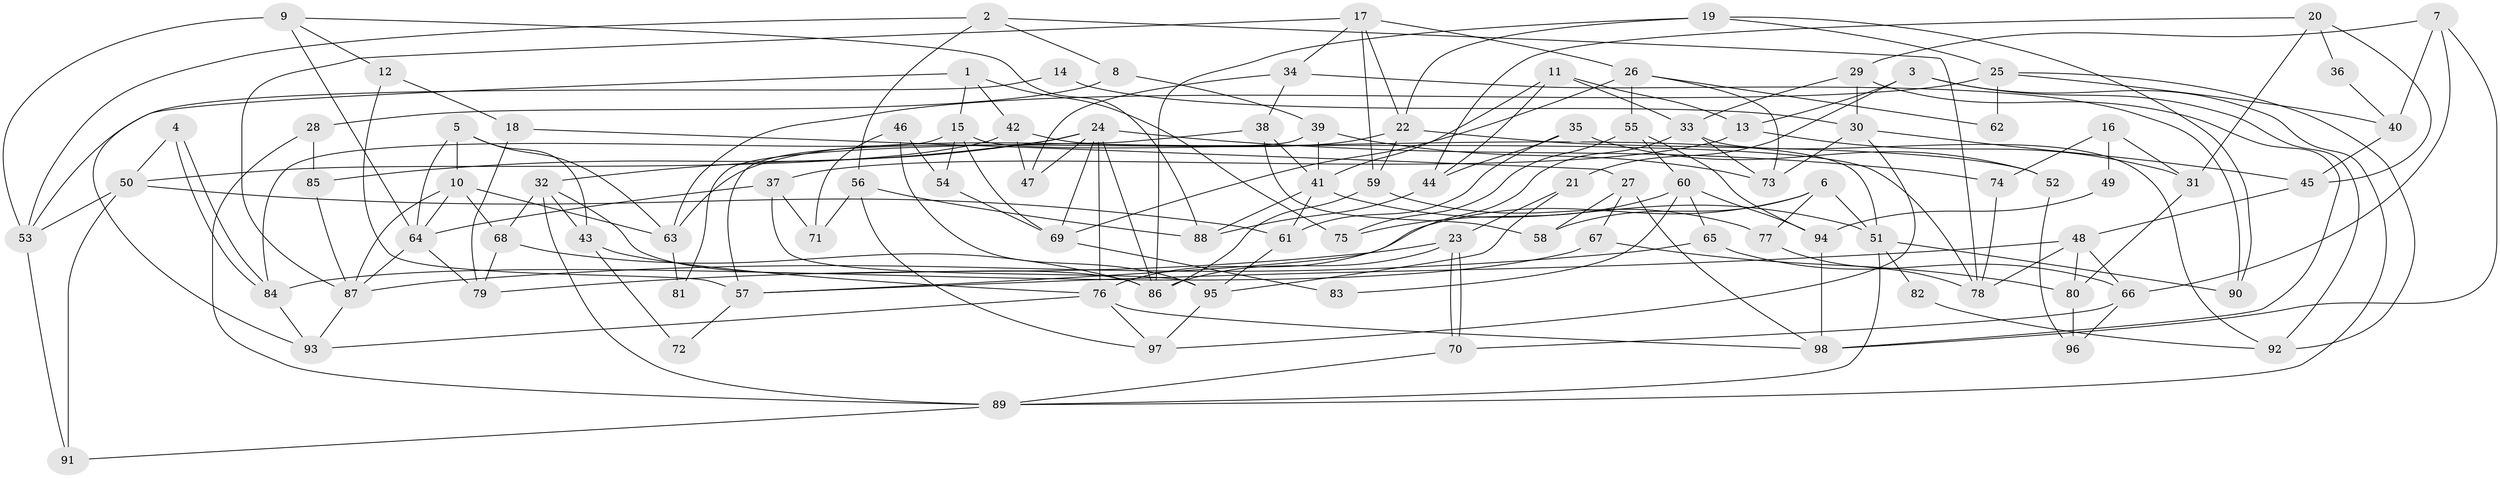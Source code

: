 // coarse degree distribution, {5: 0.1875, 7: 0.078125, 8: 0.046875, 2: 0.078125, 6: 0.203125, 4: 0.203125, 3: 0.171875, 9: 0.015625, 11: 0.015625}
// Generated by graph-tools (version 1.1) at 2025/24/03/03/25 07:24:04]
// undirected, 98 vertices, 196 edges
graph export_dot {
graph [start="1"]
  node [color=gray90,style=filled];
  1;
  2;
  3;
  4;
  5;
  6;
  7;
  8;
  9;
  10;
  11;
  12;
  13;
  14;
  15;
  16;
  17;
  18;
  19;
  20;
  21;
  22;
  23;
  24;
  25;
  26;
  27;
  28;
  29;
  30;
  31;
  32;
  33;
  34;
  35;
  36;
  37;
  38;
  39;
  40;
  41;
  42;
  43;
  44;
  45;
  46;
  47;
  48;
  49;
  50;
  51;
  52;
  53;
  54;
  55;
  56;
  57;
  58;
  59;
  60;
  61;
  62;
  63;
  64;
  65;
  66;
  67;
  68;
  69;
  70;
  71;
  72;
  73;
  74;
  75;
  76;
  77;
  78;
  79;
  80;
  81;
  82;
  83;
  84;
  85;
  86;
  87;
  88;
  89;
  90;
  91;
  92;
  93;
  94;
  95;
  96;
  97;
  98;
  1 -- 15;
  1 -- 42;
  1 -- 75;
  1 -- 93;
  2 -- 53;
  2 -- 8;
  2 -- 56;
  2 -- 78;
  3 -- 92;
  3 -- 89;
  3 -- 13;
  3 -- 21;
  4 -- 84;
  4 -- 84;
  4 -- 50;
  5 -- 10;
  5 -- 64;
  5 -- 43;
  5 -- 63;
  6 -- 77;
  6 -- 51;
  6 -- 57;
  6 -- 58;
  7 -- 98;
  7 -- 29;
  7 -- 40;
  7 -- 66;
  8 -- 28;
  8 -- 39;
  9 -- 88;
  9 -- 64;
  9 -- 12;
  9 -- 53;
  10 -- 68;
  10 -- 87;
  10 -- 63;
  10 -- 64;
  11 -- 33;
  11 -- 41;
  11 -- 13;
  11 -- 44;
  12 -- 57;
  12 -- 18;
  13 -- 31;
  13 -- 37;
  14 -- 30;
  14 -- 53;
  15 -- 84;
  15 -- 69;
  15 -- 51;
  15 -- 54;
  16 -- 31;
  16 -- 74;
  16 -- 49;
  17 -- 22;
  17 -- 87;
  17 -- 26;
  17 -- 34;
  17 -- 59;
  18 -- 79;
  18 -- 27;
  19 -- 86;
  19 -- 22;
  19 -- 25;
  19 -- 90;
  20 -- 44;
  20 -- 45;
  20 -- 31;
  20 -- 36;
  21 -- 23;
  21 -- 95;
  22 -- 63;
  22 -- 52;
  22 -- 59;
  23 -- 70;
  23 -- 70;
  23 -- 79;
  23 -- 86;
  24 -- 76;
  24 -- 86;
  24 -- 32;
  24 -- 47;
  24 -- 69;
  24 -- 74;
  24 -- 85;
  25 -- 63;
  25 -- 40;
  25 -- 62;
  25 -- 92;
  26 -- 73;
  26 -- 55;
  26 -- 62;
  26 -- 69;
  27 -- 58;
  27 -- 67;
  27 -- 98;
  28 -- 89;
  28 -- 85;
  29 -- 30;
  29 -- 33;
  29 -- 98;
  30 -- 97;
  30 -- 45;
  30 -- 73;
  31 -- 80;
  32 -- 86;
  32 -- 43;
  32 -- 68;
  32 -- 89;
  33 -- 76;
  33 -- 73;
  33 -- 92;
  34 -- 90;
  34 -- 38;
  34 -- 47;
  35 -- 61;
  35 -- 44;
  35 -- 52;
  36 -- 40;
  37 -- 71;
  37 -- 64;
  37 -- 95;
  38 -- 41;
  38 -- 58;
  38 -- 81;
  39 -- 41;
  39 -- 57;
  39 -- 73;
  40 -- 45;
  41 -- 51;
  41 -- 61;
  41 -- 88;
  42 -- 78;
  42 -- 47;
  42 -- 50;
  43 -- 72;
  43 -- 76;
  44 -- 88;
  45 -- 48;
  46 -- 95;
  46 -- 54;
  46 -- 71;
  48 -- 80;
  48 -- 66;
  48 -- 57;
  48 -- 78;
  49 -- 94;
  50 -- 53;
  50 -- 61;
  50 -- 91;
  51 -- 89;
  51 -- 82;
  51 -- 90;
  52 -- 96;
  53 -- 91;
  54 -- 69;
  55 -- 60;
  55 -- 75;
  55 -- 94;
  56 -- 97;
  56 -- 71;
  56 -- 88;
  57 -- 72;
  59 -- 77;
  59 -- 86;
  60 -- 75;
  60 -- 94;
  60 -- 65;
  60 -- 83;
  61 -- 95;
  63 -- 81;
  64 -- 79;
  64 -- 87;
  65 -- 87;
  65 -- 66;
  66 -- 70;
  66 -- 96;
  67 -- 84;
  67 -- 80;
  68 -- 86;
  68 -- 79;
  69 -- 83;
  70 -- 89;
  74 -- 78;
  76 -- 98;
  76 -- 93;
  76 -- 97;
  77 -- 78;
  80 -- 96;
  82 -- 92;
  84 -- 93;
  85 -- 87;
  87 -- 93;
  89 -- 91;
  94 -- 98;
  95 -- 97;
}
